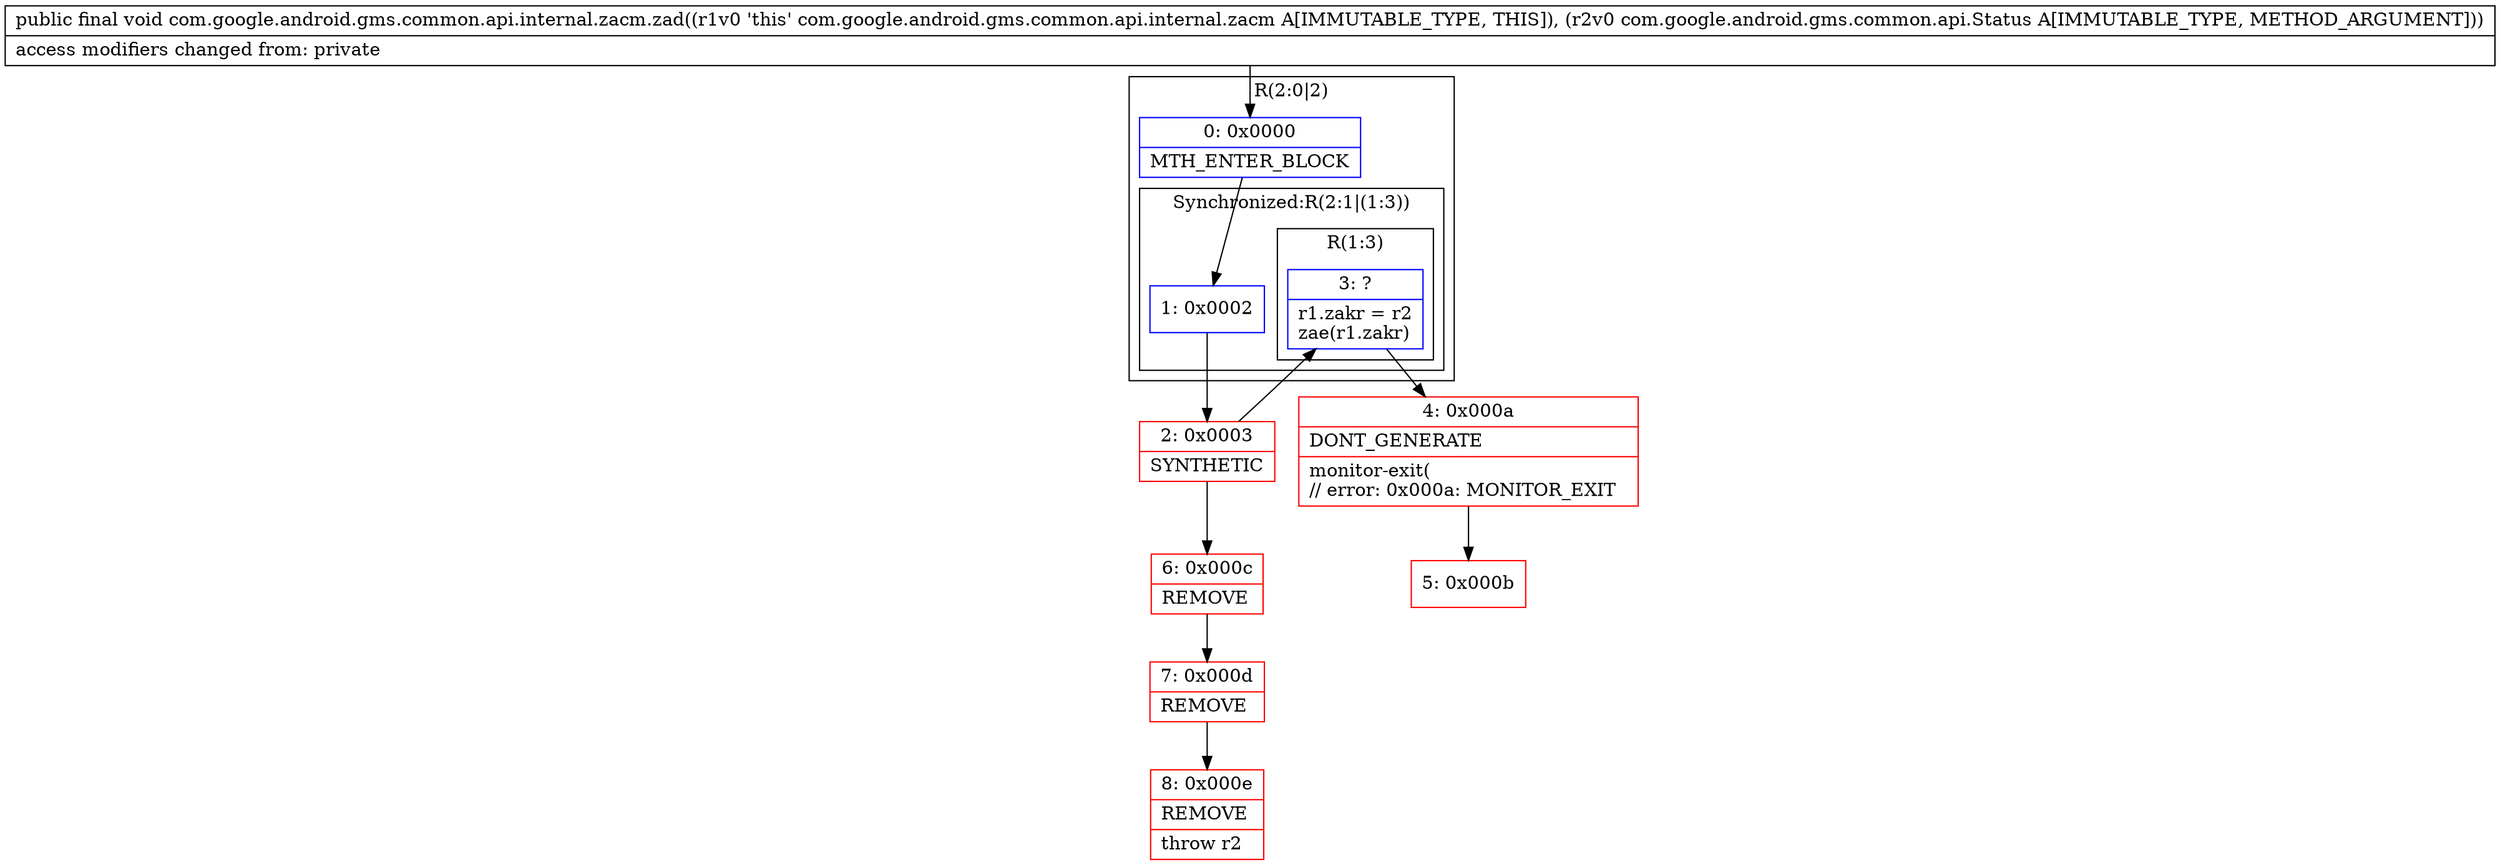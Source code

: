 digraph "CFG forcom.google.android.gms.common.api.internal.zacm.zad(Lcom\/google\/android\/gms\/common\/api\/Status;)V" {
subgraph cluster_Region_993647764 {
label = "R(2:0|2)";
node [shape=record,color=blue];
Node_0 [shape=record,label="{0\:\ 0x0000|MTH_ENTER_BLOCK\l}"];
subgraph cluster_SynchronizedRegion_151424830 {
label = "Synchronized:R(2:1|(1:3))";
node [shape=record,color=blue];
Node_1 [shape=record,label="{1\:\ 0x0002}"];
subgraph cluster_Region_23616638 {
label = "R(1:3)";
node [shape=record,color=blue];
Node_3 [shape=record,label="{3\:\ ?|r1.zakr = r2\lzae(r1.zakr)\l}"];
}
}
}
Node_2 [shape=record,color=red,label="{2\:\ 0x0003|SYNTHETIC\l}"];
Node_4 [shape=record,color=red,label="{4\:\ 0x000a|DONT_GENERATE\l|monitor\-exit(\l\/\/ error: 0x000a: MONITOR_EXIT  \l}"];
Node_5 [shape=record,color=red,label="{5\:\ 0x000b}"];
Node_6 [shape=record,color=red,label="{6\:\ 0x000c|REMOVE\l}"];
Node_7 [shape=record,color=red,label="{7\:\ 0x000d|REMOVE\l}"];
Node_8 [shape=record,color=red,label="{8\:\ 0x000e|REMOVE\l|throw r2\l}"];
MethodNode[shape=record,label="{public final void com.google.android.gms.common.api.internal.zacm.zad((r1v0 'this' com.google.android.gms.common.api.internal.zacm A[IMMUTABLE_TYPE, THIS]), (r2v0 com.google.android.gms.common.api.Status A[IMMUTABLE_TYPE, METHOD_ARGUMENT]))  | access modifiers changed from: private\l}"];
MethodNode -> Node_0;
Node_0 -> Node_1;
Node_1 -> Node_2;
Node_3 -> Node_4;
Node_2 -> Node_3;
Node_2 -> Node_6;
Node_4 -> Node_5;
Node_6 -> Node_7;
Node_7 -> Node_8;
}

